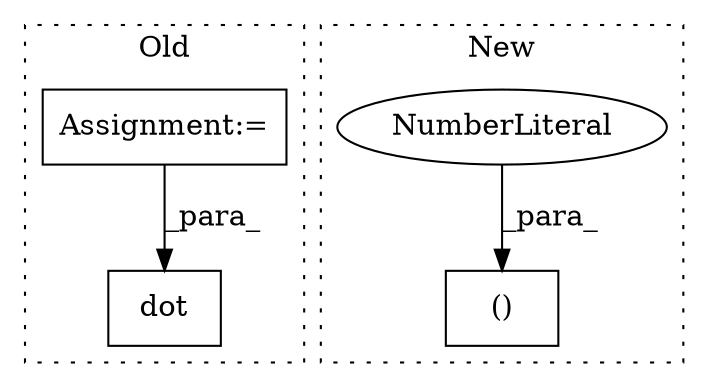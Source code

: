 digraph G {
subgraph cluster0 {
1 [label="dot" a="32" s="1721,1746" l="4,1" shape="box"];
3 [label="Assignment:=" a="7" s="1546" l="1" shape="box"];
label = "Old";
style="dotted";
}
subgraph cluster1 {
2 [label="()" a="106" s="1731" l="15" shape="box"];
4 [label="NumberLiteral" a="34" s="1745" l="1" shape="ellipse"];
label = "New";
style="dotted";
}
3 -> 1 [label="_para_"];
4 -> 2 [label="_para_"];
}